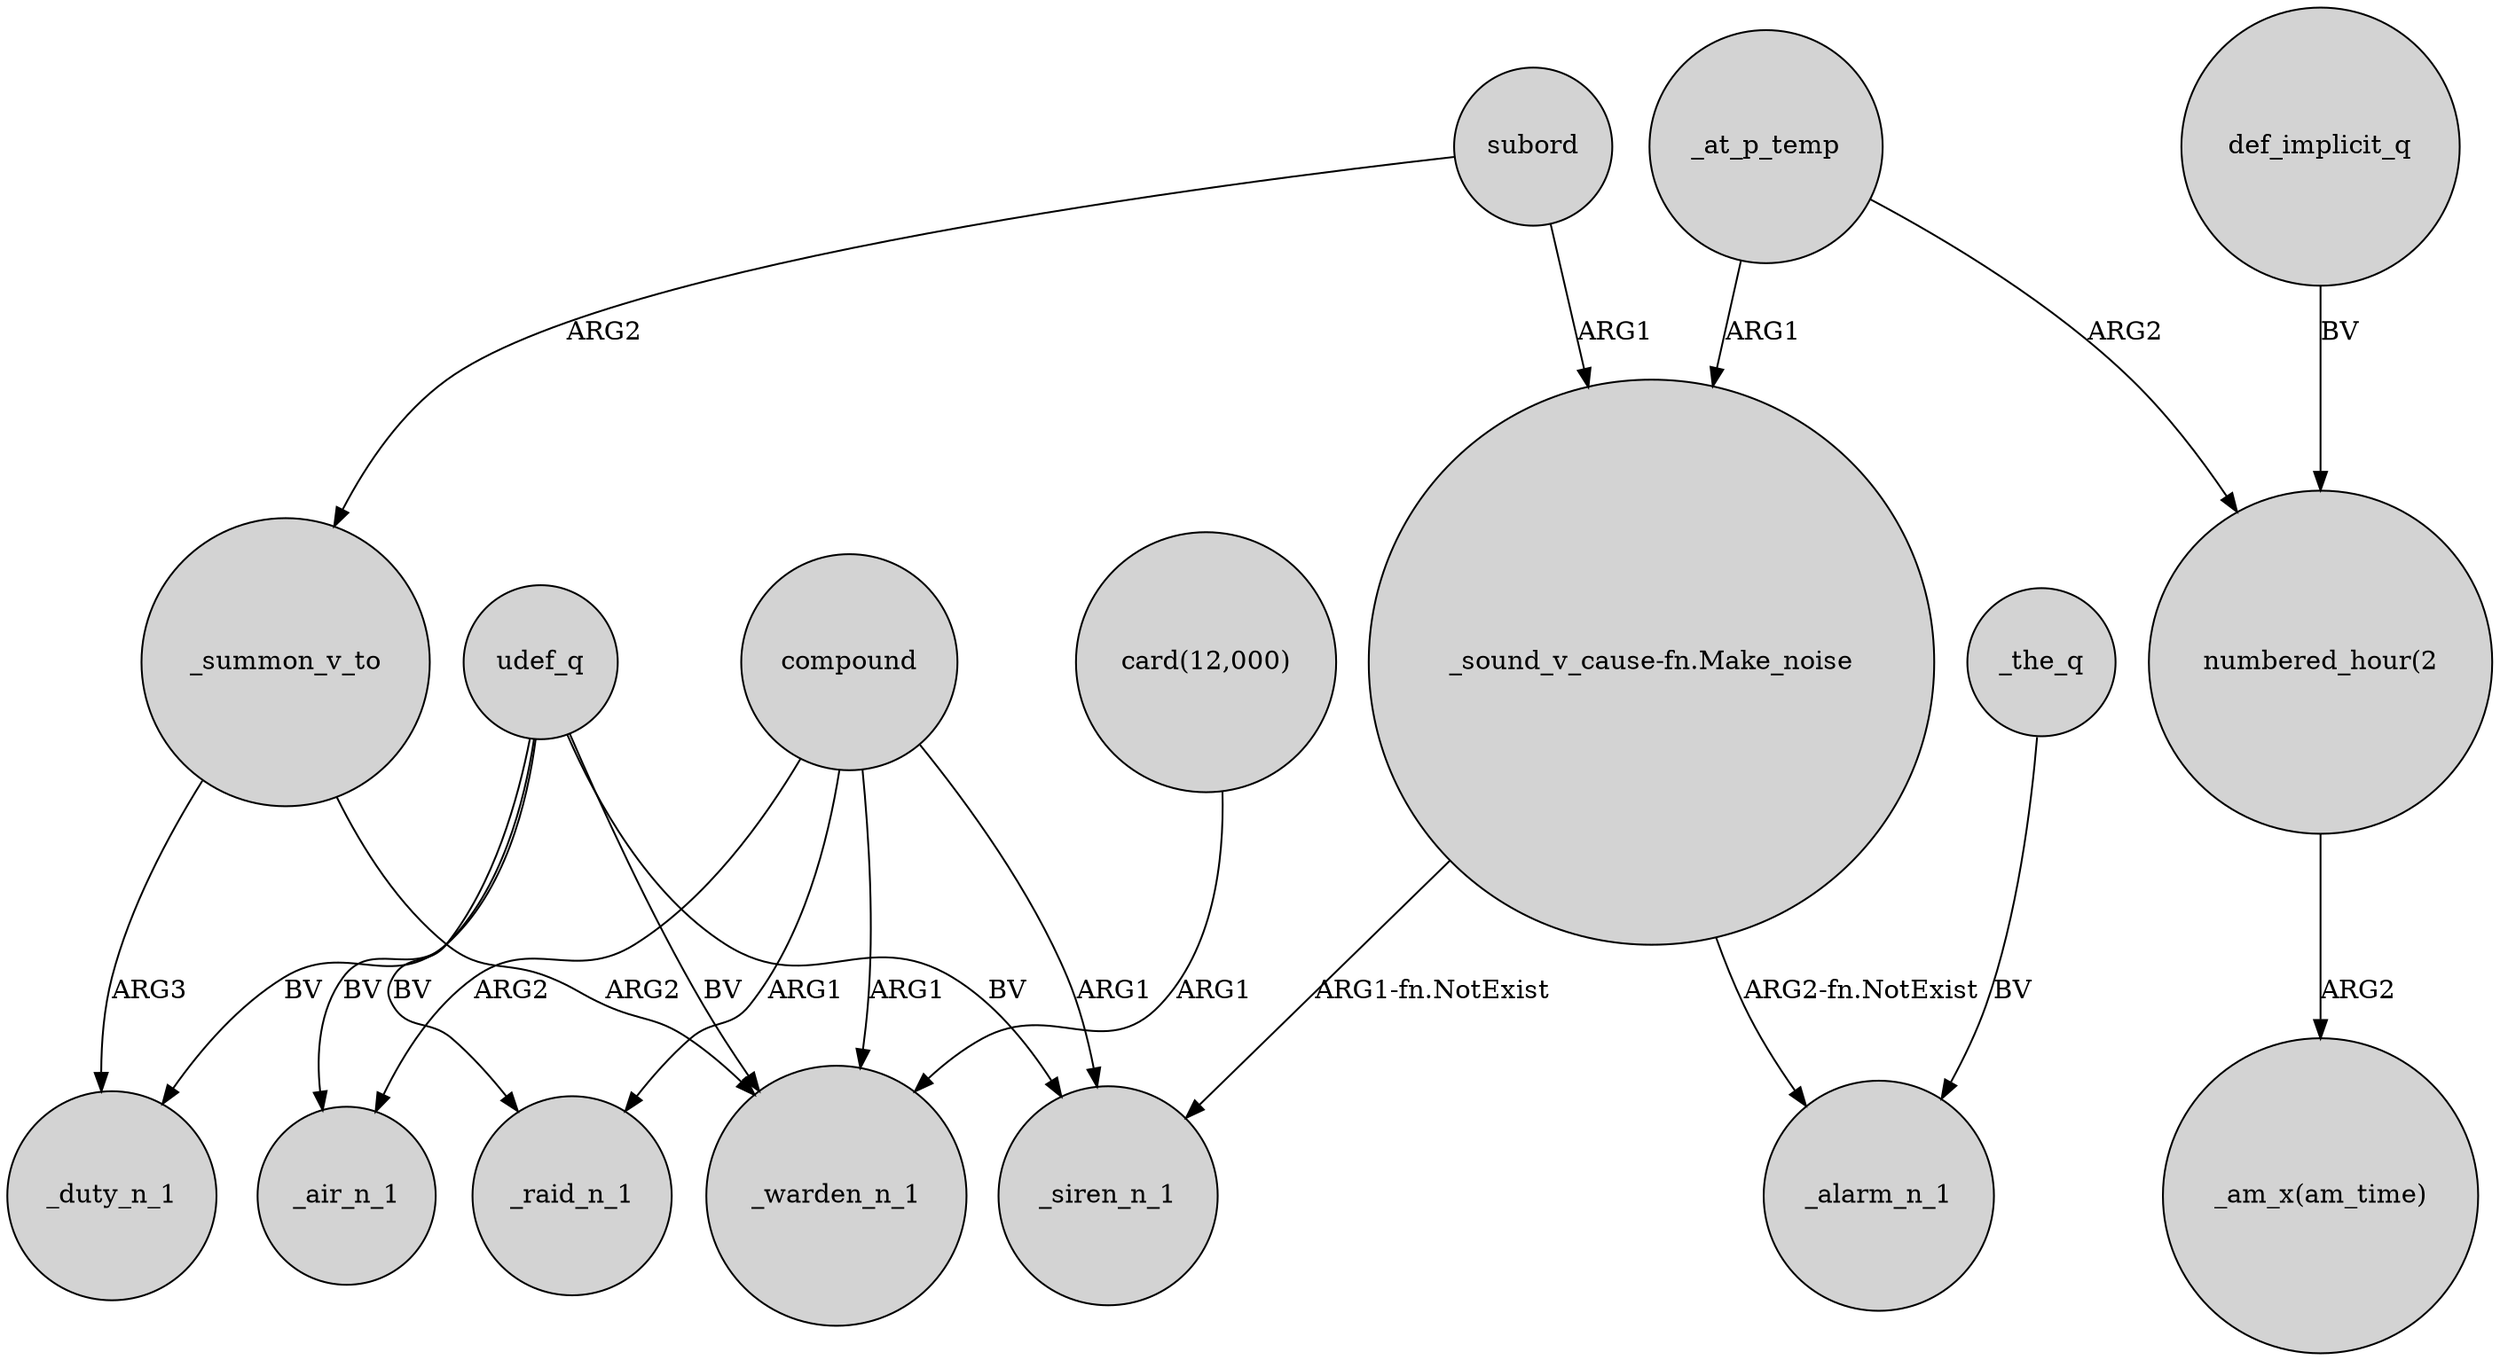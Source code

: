 digraph {
	node [shape=circle style=filled]
	udef_q -> _warden_n_1 [label=BV]
	subord -> "_sound_v_cause-fn.Make_noise" [label=ARG1]
	udef_q -> _air_n_1 [label=BV]
	compound -> _siren_n_1 [label=ARG1]
	udef_q -> _raid_n_1 [label=BV]
	compound -> _warden_n_1 [label=ARG1]
	def_implicit_q -> "numbered_hour(2":"25)" [label=BV]
	_the_q -> _alarm_n_1 [label=BV]
	"numbered_hour(2":"25)" -> "_am_x(am_time)" [label=ARG2]
	udef_q -> _siren_n_1 [label=BV]
	_at_p_temp -> "numbered_hour(2":"25)" [label=ARG2]
	compound -> _raid_n_1 [label=ARG1]
	_summon_v_to -> _duty_n_1 [label=ARG3]
	subord -> _summon_v_to [label=ARG2]
	compound -> _air_n_1 [label=ARG2]
	"card(12,000)" -> _warden_n_1 [label=ARG1]
	udef_q -> _duty_n_1 [label=BV]
	"_sound_v_cause-fn.Make_noise" -> _alarm_n_1 [label="ARG2-fn.NotExist"]
	_at_p_temp -> "_sound_v_cause-fn.Make_noise" [label=ARG1]
	"_sound_v_cause-fn.Make_noise" -> _siren_n_1 [label="ARG1-fn.NotExist"]
	_summon_v_to -> _warden_n_1 [label=ARG2]
}
